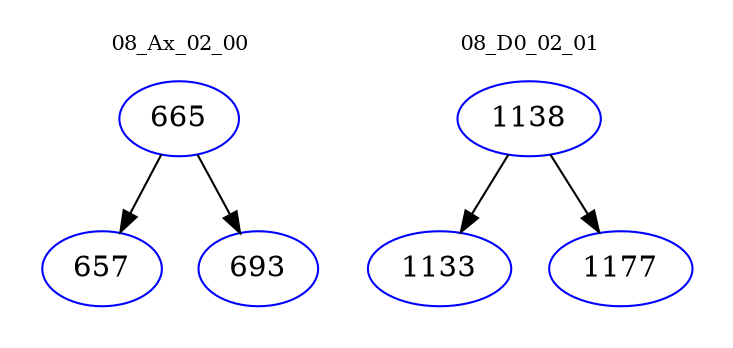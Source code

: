 digraph{
subgraph cluster_0 {
color = white
label = "08_Ax_02_00";
fontsize=10;
T0_665 [label="665", color="blue"]
T0_665 -> T0_657 [color="black"]
T0_657 [label="657", color="blue"]
T0_665 -> T0_693 [color="black"]
T0_693 [label="693", color="blue"]
}
subgraph cluster_1 {
color = white
label = "08_D0_02_01";
fontsize=10;
T1_1138 [label="1138", color="blue"]
T1_1138 -> T1_1133 [color="black"]
T1_1133 [label="1133", color="blue"]
T1_1138 -> T1_1177 [color="black"]
T1_1177 [label="1177", color="blue"]
}
}
